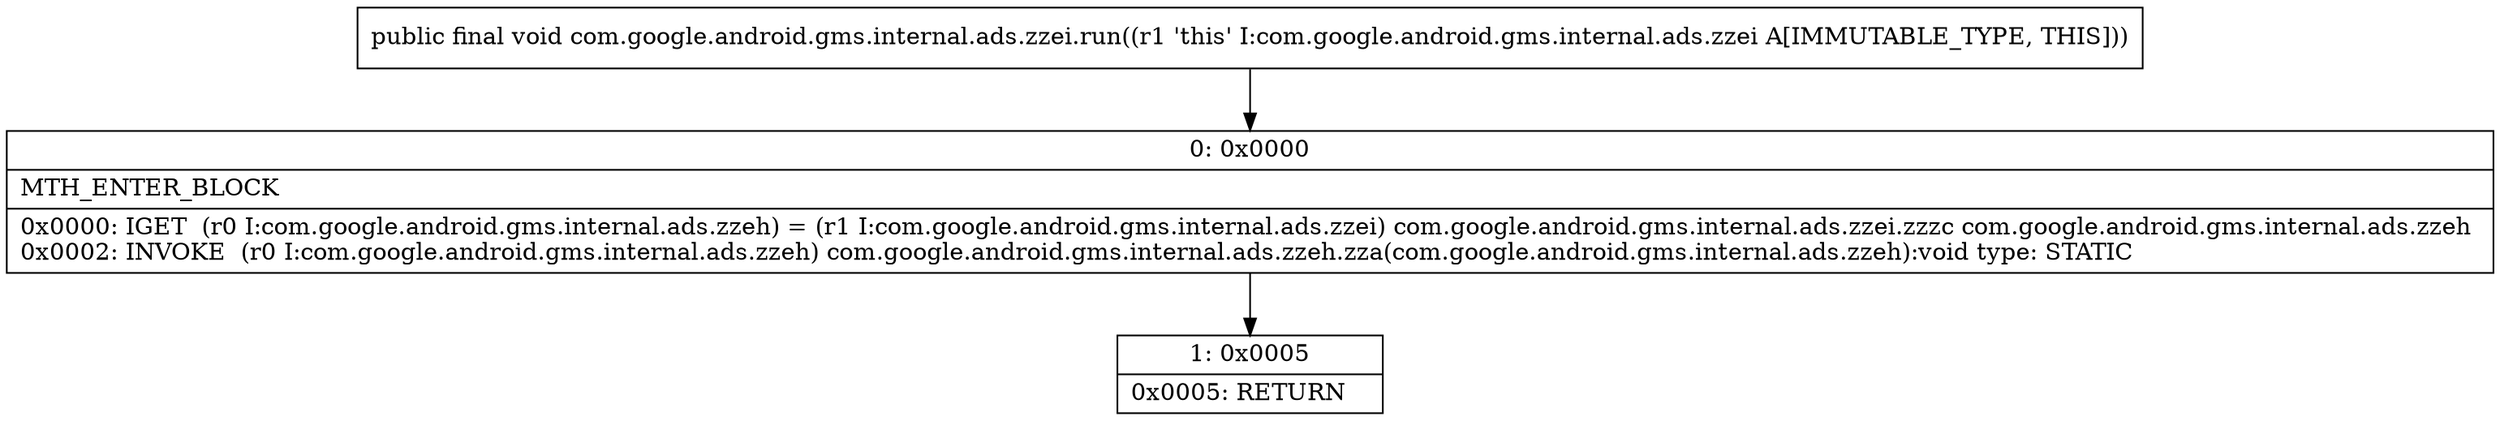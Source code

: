 digraph "CFG forcom.google.android.gms.internal.ads.zzei.run()V" {
Node_0 [shape=record,label="{0\:\ 0x0000|MTH_ENTER_BLOCK\l|0x0000: IGET  (r0 I:com.google.android.gms.internal.ads.zzeh) = (r1 I:com.google.android.gms.internal.ads.zzei) com.google.android.gms.internal.ads.zzei.zzzc com.google.android.gms.internal.ads.zzeh \l0x0002: INVOKE  (r0 I:com.google.android.gms.internal.ads.zzeh) com.google.android.gms.internal.ads.zzeh.zza(com.google.android.gms.internal.ads.zzeh):void type: STATIC \l}"];
Node_1 [shape=record,label="{1\:\ 0x0005|0x0005: RETURN   \l}"];
MethodNode[shape=record,label="{public final void com.google.android.gms.internal.ads.zzei.run((r1 'this' I:com.google.android.gms.internal.ads.zzei A[IMMUTABLE_TYPE, THIS])) }"];
MethodNode -> Node_0;
Node_0 -> Node_1;
}

